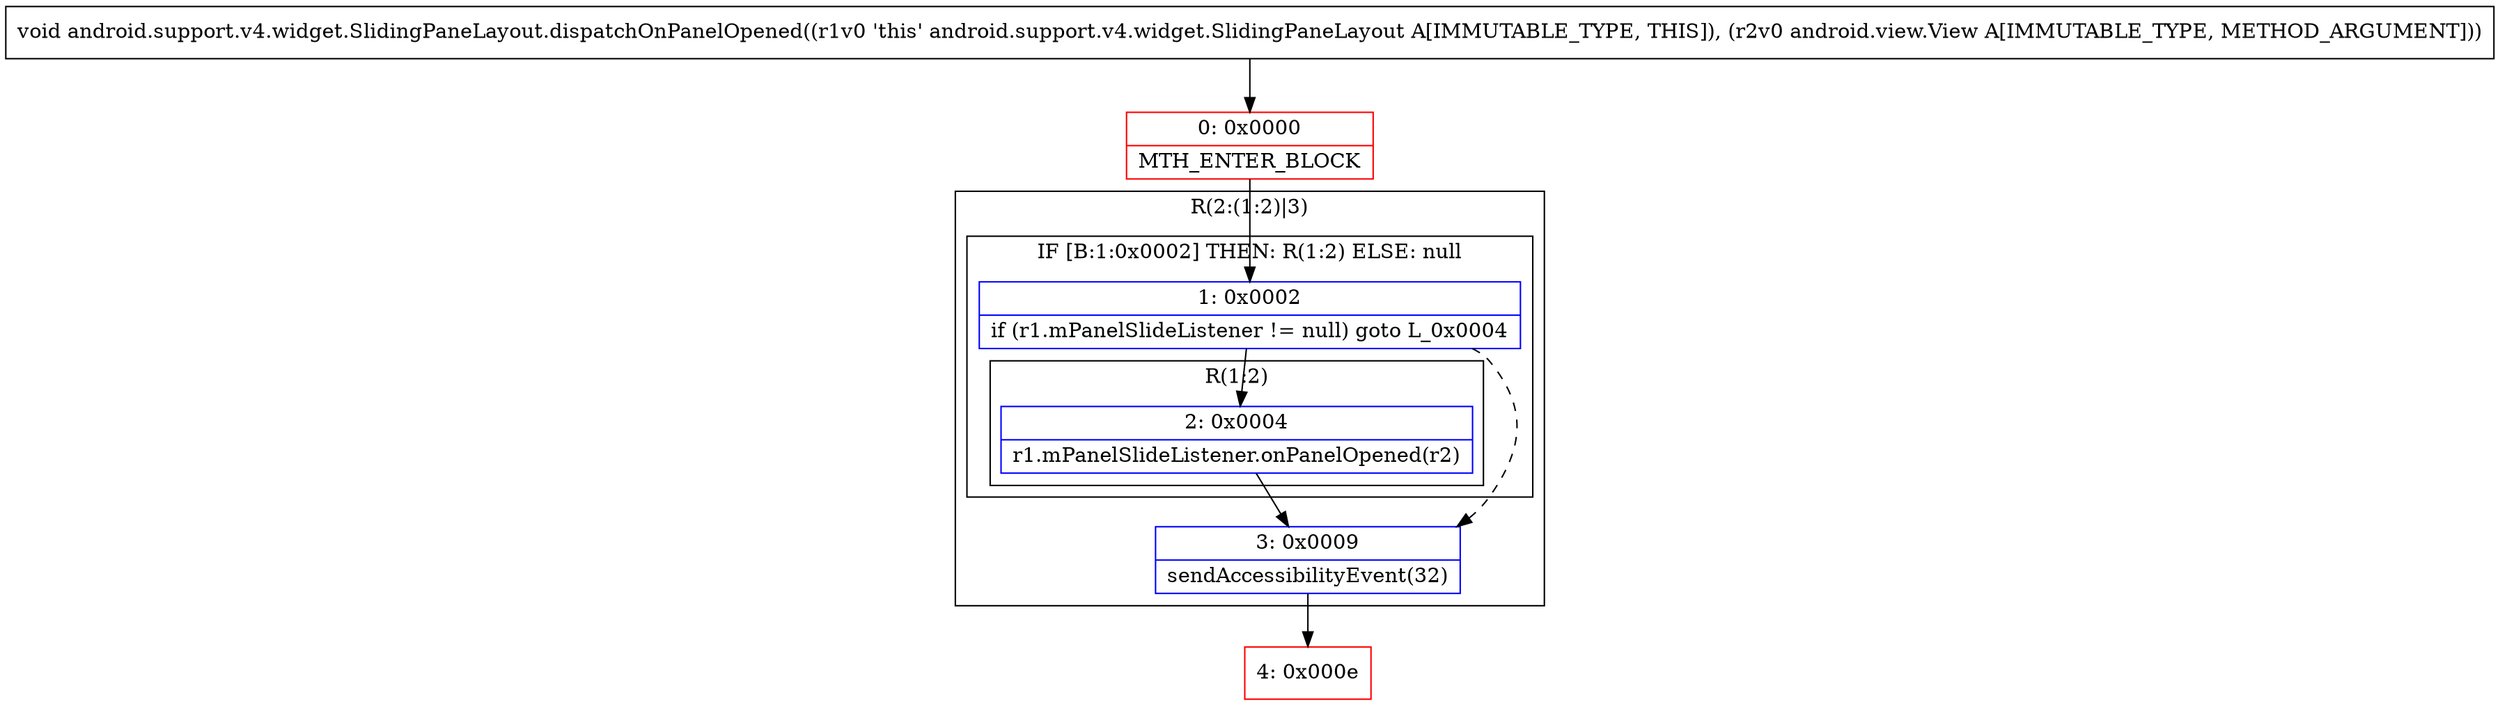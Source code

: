 digraph "CFG forandroid.support.v4.widget.SlidingPaneLayout.dispatchOnPanelOpened(Landroid\/view\/View;)V" {
subgraph cluster_Region_1088156231 {
label = "R(2:(1:2)|3)";
node [shape=record,color=blue];
subgraph cluster_IfRegion_444225738 {
label = "IF [B:1:0x0002] THEN: R(1:2) ELSE: null";
node [shape=record,color=blue];
Node_1 [shape=record,label="{1\:\ 0x0002|if (r1.mPanelSlideListener != null) goto L_0x0004\l}"];
subgraph cluster_Region_1614152287 {
label = "R(1:2)";
node [shape=record,color=blue];
Node_2 [shape=record,label="{2\:\ 0x0004|r1.mPanelSlideListener.onPanelOpened(r2)\l}"];
}
}
Node_3 [shape=record,label="{3\:\ 0x0009|sendAccessibilityEvent(32)\l}"];
}
Node_0 [shape=record,color=red,label="{0\:\ 0x0000|MTH_ENTER_BLOCK\l}"];
Node_4 [shape=record,color=red,label="{4\:\ 0x000e}"];
MethodNode[shape=record,label="{void android.support.v4.widget.SlidingPaneLayout.dispatchOnPanelOpened((r1v0 'this' android.support.v4.widget.SlidingPaneLayout A[IMMUTABLE_TYPE, THIS]), (r2v0 android.view.View A[IMMUTABLE_TYPE, METHOD_ARGUMENT])) }"];
MethodNode -> Node_0;
Node_1 -> Node_2;
Node_1 -> Node_3[style=dashed];
Node_2 -> Node_3;
Node_3 -> Node_4;
Node_0 -> Node_1;
}

